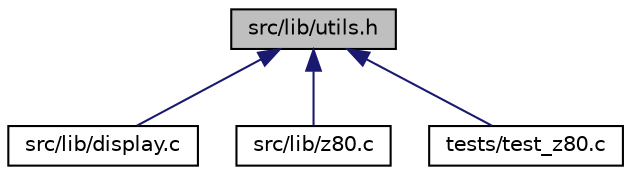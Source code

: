 digraph G
{
  edge [fontname="Helvetica",fontsize="10",labelfontname="Helvetica",labelfontsize="10"];
  node [fontname="Helvetica",fontsize="10",shape=record];
  Node1 [label="src/lib/utils.h",height=0.2,width=0.4,color="black", fillcolor="grey75", style="filled" fontcolor="black"];
  Node1 -> Node2 [dir="back",color="midnightblue",fontsize="10",style="solid",fontname="Helvetica"];
  Node2 [label="src/lib/display.c",height=0.2,width=0.4,color="black", fillcolor="white", style="filled",URL="$display_8c.html"];
  Node1 -> Node3 [dir="back",color="midnightblue",fontsize="10",style="solid",fontname="Helvetica"];
  Node3 [label="src/lib/z80.c",height=0.2,width=0.4,color="black", fillcolor="white", style="filled",URL="$z80_8c.html"];
  Node1 -> Node4 [dir="back",color="midnightblue",fontsize="10",style="solid",fontname="Helvetica"];
  Node4 [label="tests/test_z80.c",height=0.2,width=0.4,color="black", fillcolor="white", style="filled",URL="$test__z80_8c.html"];
}
